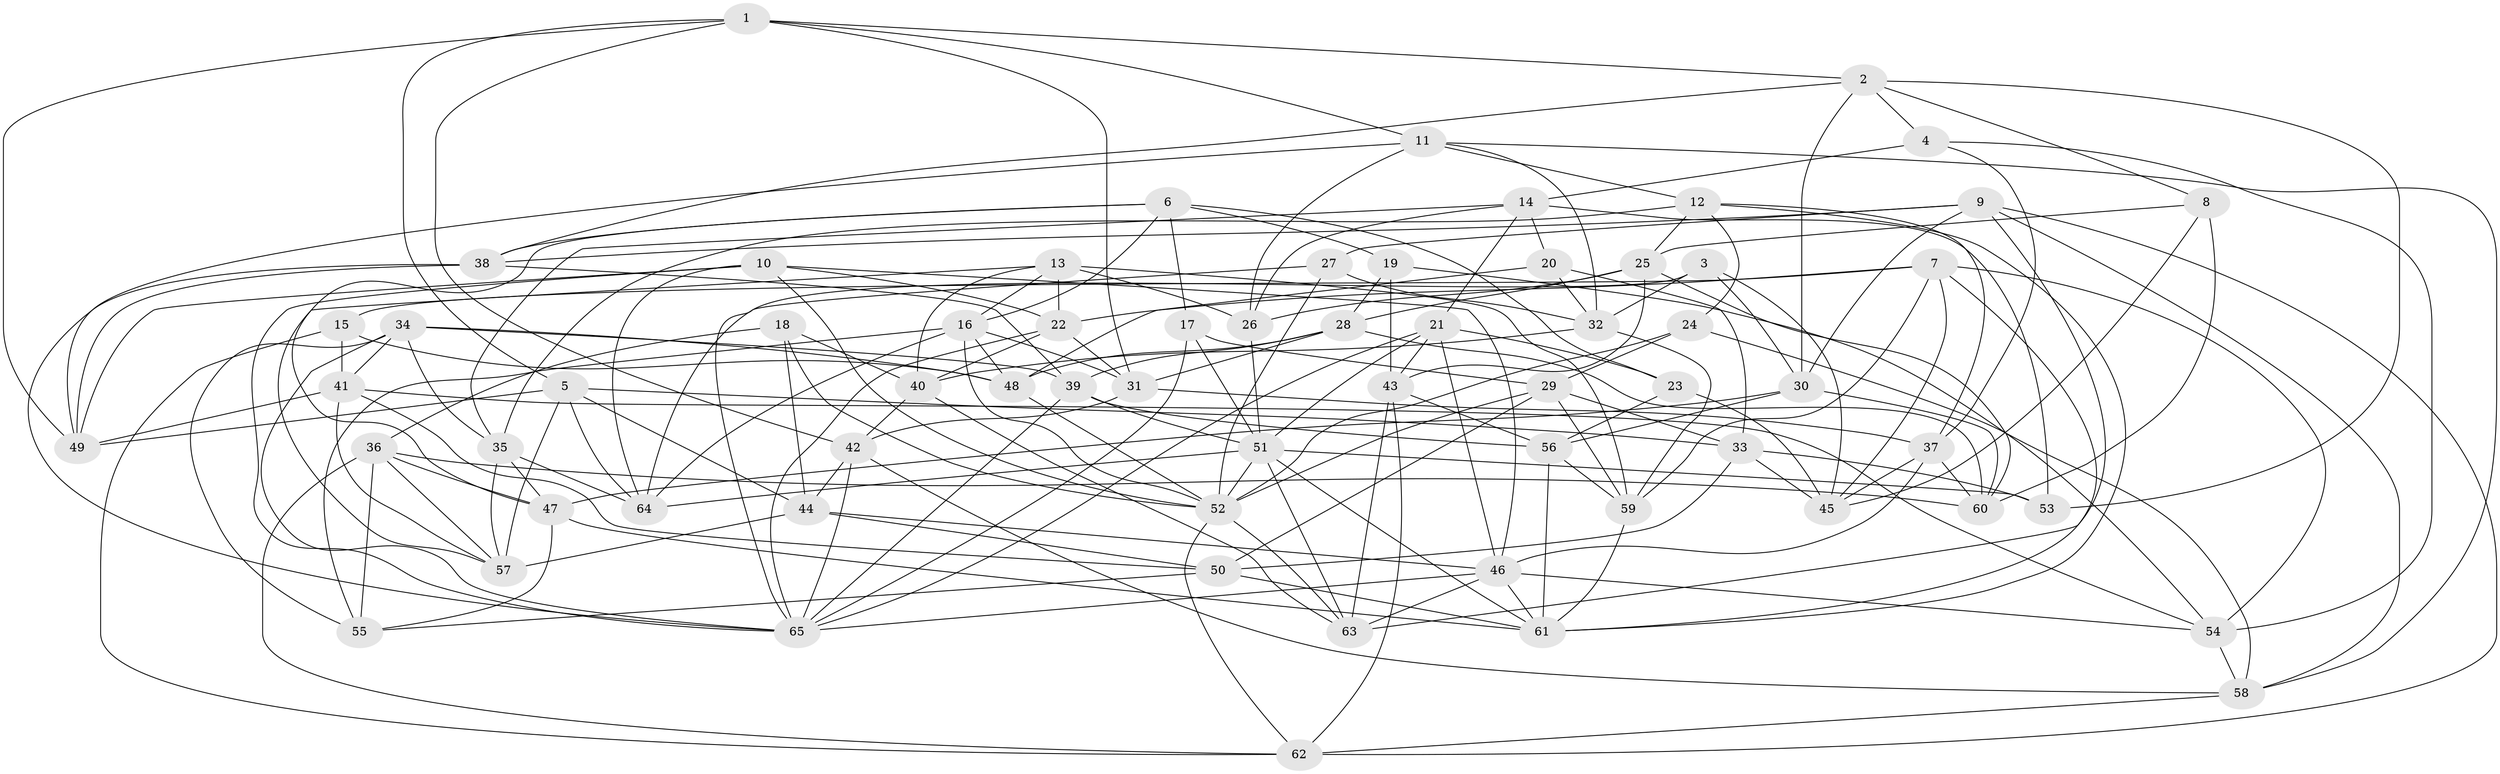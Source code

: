 // original degree distribution, {4: 1.0}
// Generated by graph-tools (version 1.1) at 2025/50/03/09/25 03:50:50]
// undirected, 65 vertices, 190 edges
graph export_dot {
graph [start="1"]
  node [color=gray90,style=filled];
  1;
  2;
  3;
  4;
  5;
  6;
  7;
  8;
  9;
  10;
  11;
  12;
  13;
  14;
  15;
  16;
  17;
  18;
  19;
  20;
  21;
  22;
  23;
  24;
  25;
  26;
  27;
  28;
  29;
  30;
  31;
  32;
  33;
  34;
  35;
  36;
  37;
  38;
  39;
  40;
  41;
  42;
  43;
  44;
  45;
  46;
  47;
  48;
  49;
  50;
  51;
  52;
  53;
  54;
  55;
  56;
  57;
  58;
  59;
  60;
  61;
  62;
  63;
  64;
  65;
  1 -- 2 [weight=1.0];
  1 -- 5 [weight=1.0];
  1 -- 11 [weight=1.0];
  1 -- 31 [weight=1.0];
  1 -- 42 [weight=1.0];
  1 -- 49 [weight=1.0];
  2 -- 4 [weight=1.0];
  2 -- 8 [weight=1.0];
  2 -- 30 [weight=1.0];
  2 -- 38 [weight=1.0];
  2 -- 53 [weight=1.0];
  3 -- 30 [weight=1.0];
  3 -- 32 [weight=1.0];
  3 -- 45 [weight=1.0];
  3 -- 64 [weight=1.0];
  4 -- 14 [weight=1.0];
  4 -- 37 [weight=1.0];
  4 -- 54 [weight=1.0];
  5 -- 33 [weight=1.0];
  5 -- 44 [weight=1.0];
  5 -- 49 [weight=1.0];
  5 -- 57 [weight=1.0];
  5 -- 64 [weight=1.0];
  6 -- 16 [weight=1.0];
  6 -- 17 [weight=1.0];
  6 -- 19 [weight=1.0];
  6 -- 23 [weight=1.0];
  6 -- 38 [weight=1.0];
  6 -- 47 [weight=1.0];
  7 -- 15 [weight=1.0];
  7 -- 22 [weight=1.0];
  7 -- 45 [weight=1.0];
  7 -- 54 [weight=1.0];
  7 -- 59 [weight=1.0];
  7 -- 61 [weight=1.0];
  8 -- 25 [weight=1.0];
  8 -- 45 [weight=1.0];
  8 -- 60 [weight=1.0];
  9 -- 27 [weight=1.0];
  9 -- 30 [weight=1.0];
  9 -- 38 [weight=1.0];
  9 -- 58 [weight=1.0];
  9 -- 62 [weight=1.0];
  9 -- 63 [weight=1.0];
  10 -- 22 [weight=1.0];
  10 -- 46 [weight=1.0];
  10 -- 49 [weight=1.0];
  10 -- 52 [weight=1.0];
  10 -- 64 [weight=1.0];
  10 -- 65 [weight=1.0];
  11 -- 12 [weight=1.0];
  11 -- 26 [weight=1.0];
  11 -- 32 [weight=1.0];
  11 -- 49 [weight=1.0];
  11 -- 58 [weight=1.0];
  12 -- 24 [weight=1.0];
  12 -- 25 [weight=1.0];
  12 -- 35 [weight=1.0];
  12 -- 37 [weight=1.0];
  12 -- 61 [weight=1.0];
  13 -- 16 [weight=1.0];
  13 -- 22 [weight=1.0];
  13 -- 26 [weight=1.0];
  13 -- 40 [weight=1.0];
  13 -- 57 [weight=1.0];
  13 -- 59 [weight=1.0];
  14 -- 20 [weight=1.0];
  14 -- 21 [weight=1.0];
  14 -- 26 [weight=1.0];
  14 -- 35 [weight=1.0];
  14 -- 53 [weight=1.0];
  15 -- 41 [weight=1.0];
  15 -- 48 [weight=1.0];
  15 -- 62 [weight=1.0];
  16 -- 31 [weight=1.0];
  16 -- 48 [weight=1.0];
  16 -- 52 [weight=1.0];
  16 -- 55 [weight=2.0];
  16 -- 64 [weight=1.0];
  17 -- 29 [weight=1.0];
  17 -- 51 [weight=1.0];
  17 -- 65 [weight=1.0];
  18 -- 36 [weight=1.0];
  18 -- 40 [weight=1.0];
  18 -- 44 [weight=1.0];
  18 -- 52 [weight=1.0];
  19 -- 28 [weight=1.0];
  19 -- 43 [weight=1.0];
  19 -- 54 [weight=1.0];
  20 -- 32 [weight=1.0];
  20 -- 33 [weight=1.0];
  20 -- 48 [weight=1.0];
  21 -- 23 [weight=1.0];
  21 -- 43 [weight=1.0];
  21 -- 46 [weight=1.0];
  21 -- 51 [weight=1.0];
  21 -- 65 [weight=1.0];
  22 -- 31 [weight=1.0];
  22 -- 40 [weight=1.0];
  22 -- 65 [weight=1.0];
  23 -- 45 [weight=1.0];
  23 -- 56 [weight=1.0];
  24 -- 29 [weight=1.0];
  24 -- 52 [weight=1.0];
  24 -- 58 [weight=1.0];
  25 -- 26 [weight=1.0];
  25 -- 28 [weight=1.0];
  25 -- 43 [weight=1.0];
  25 -- 60 [weight=1.0];
  26 -- 51 [weight=2.0];
  27 -- 32 [weight=1.0];
  27 -- 52 [weight=1.0];
  27 -- 65 [weight=1.0];
  28 -- 31 [weight=1.0];
  28 -- 39 [weight=1.0];
  28 -- 48 [weight=1.0];
  28 -- 60 [weight=1.0];
  29 -- 33 [weight=1.0];
  29 -- 50 [weight=1.0];
  29 -- 52 [weight=1.0];
  29 -- 59 [weight=1.0];
  30 -- 47 [weight=1.0];
  30 -- 56 [weight=1.0];
  30 -- 60 [weight=1.0];
  31 -- 37 [weight=1.0];
  31 -- 42 [weight=1.0];
  32 -- 40 [weight=1.0];
  32 -- 59 [weight=1.0];
  33 -- 45 [weight=1.0];
  33 -- 50 [weight=1.0];
  33 -- 53 [weight=1.0];
  34 -- 35 [weight=1.0];
  34 -- 39 [weight=1.0];
  34 -- 41 [weight=1.0];
  34 -- 48 [weight=1.0];
  34 -- 55 [weight=1.0];
  34 -- 65 [weight=1.0];
  35 -- 47 [weight=1.0];
  35 -- 57 [weight=1.0];
  35 -- 64 [weight=1.0];
  36 -- 47 [weight=1.0];
  36 -- 55 [weight=1.0];
  36 -- 57 [weight=1.0];
  36 -- 60 [weight=1.0];
  36 -- 62 [weight=1.0];
  37 -- 45 [weight=1.0];
  37 -- 46 [weight=1.0];
  37 -- 60 [weight=1.0];
  38 -- 39 [weight=1.0];
  38 -- 49 [weight=1.0];
  38 -- 65 [weight=1.0];
  39 -- 51 [weight=1.0];
  39 -- 56 [weight=1.0];
  39 -- 65 [weight=1.0];
  40 -- 42 [weight=1.0];
  40 -- 63 [weight=1.0];
  41 -- 49 [weight=1.0];
  41 -- 50 [weight=1.0];
  41 -- 54 [weight=1.0];
  41 -- 57 [weight=1.0];
  42 -- 44 [weight=1.0];
  42 -- 58 [weight=1.0];
  42 -- 65 [weight=1.0];
  43 -- 56 [weight=1.0];
  43 -- 62 [weight=1.0];
  43 -- 63 [weight=1.0];
  44 -- 46 [weight=1.0];
  44 -- 50 [weight=1.0];
  44 -- 57 [weight=1.0];
  46 -- 54 [weight=1.0];
  46 -- 61 [weight=1.0];
  46 -- 63 [weight=1.0];
  46 -- 65 [weight=1.0];
  47 -- 55 [weight=1.0];
  47 -- 61 [weight=1.0];
  48 -- 52 [weight=1.0];
  50 -- 55 [weight=1.0];
  50 -- 61 [weight=1.0];
  51 -- 52 [weight=1.0];
  51 -- 53 [weight=1.0];
  51 -- 61 [weight=1.0];
  51 -- 63 [weight=1.0];
  51 -- 64 [weight=1.0];
  52 -- 62 [weight=1.0];
  52 -- 63 [weight=1.0];
  54 -- 58 [weight=1.0];
  56 -- 59 [weight=1.0];
  56 -- 61 [weight=1.0];
  58 -- 62 [weight=1.0];
  59 -- 61 [weight=1.0];
}
